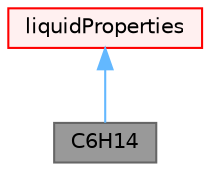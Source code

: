 digraph "C6H14"
{
 // LATEX_PDF_SIZE
  bgcolor="transparent";
  edge [fontname=Helvetica,fontsize=10,labelfontname=Helvetica,labelfontsize=10];
  node [fontname=Helvetica,fontsize=10,shape=box,height=0.2,width=0.4];
  Node1 [id="Node000001",label="C6H14",height=0.2,width=0.4,color="gray40", fillcolor="grey60", style="filled", fontcolor="black",tooltip="nHexane"];
  Node2 -> Node1 [id="edge1_Node000001_Node000002",dir="back",color="steelblue1",style="solid",tooltip=" "];
  Node2 [id="Node000002",label="liquidProperties",height=0.2,width=0.4,color="red", fillcolor="#FFF0F0", style="filled",URL="$classFoam_1_1liquidProperties.html",tooltip="The thermophysical properties of a liquid."];
}
